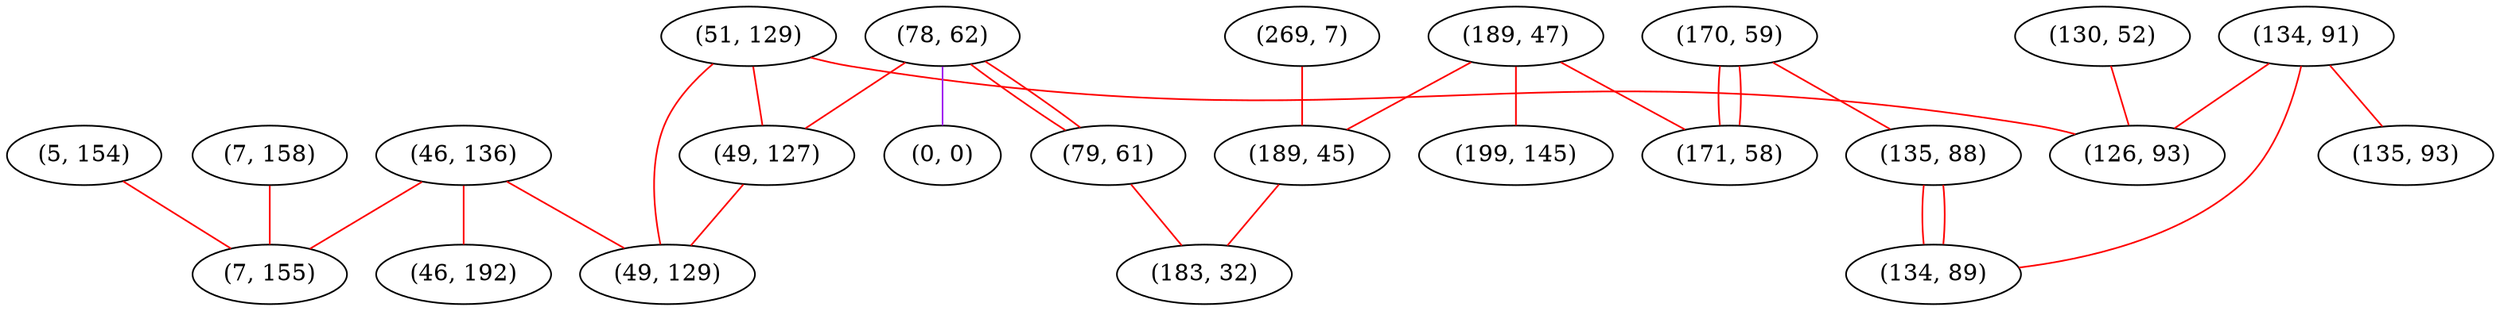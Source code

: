 graph "" {
"(5, 154)";
"(189, 47)";
"(46, 136)";
"(51, 129)";
"(78, 62)";
"(130, 52)";
"(7, 158)";
"(269, 7)";
"(170, 59)";
"(199, 145)";
"(134, 91)";
"(0, 0)";
"(7, 155)";
"(49, 127)";
"(171, 58)";
"(189, 45)";
"(135, 93)";
"(135, 88)";
"(49, 129)";
"(126, 93)";
"(134, 89)";
"(79, 61)";
"(183, 32)";
"(46, 192)";
"(5, 154)" -- "(7, 155)"  [color=red, key=0, weight=1];
"(189, 47)" -- "(171, 58)"  [color=red, key=0, weight=1];
"(189, 47)" -- "(189, 45)"  [color=red, key=0, weight=1];
"(189, 47)" -- "(199, 145)"  [color=red, key=0, weight=1];
"(46, 136)" -- "(7, 155)"  [color=red, key=0, weight=1];
"(46, 136)" -- "(46, 192)"  [color=red, key=0, weight=1];
"(46, 136)" -- "(49, 129)"  [color=red, key=0, weight=1];
"(51, 129)" -- "(49, 129)"  [color=red, key=0, weight=1];
"(51, 129)" -- "(126, 93)"  [color=red, key=0, weight=1];
"(51, 129)" -- "(49, 127)"  [color=red, key=0, weight=1];
"(78, 62)" -- "(79, 61)"  [color=red, key=0, weight=1];
"(78, 62)" -- "(79, 61)"  [color=red, key=1, weight=1];
"(78, 62)" -- "(0, 0)"  [color=purple, key=0, weight=4];
"(78, 62)" -- "(49, 127)"  [color=red, key=0, weight=1];
"(130, 52)" -- "(126, 93)"  [color=red, key=0, weight=1];
"(7, 158)" -- "(7, 155)"  [color=red, key=0, weight=1];
"(269, 7)" -- "(189, 45)"  [color=red, key=0, weight=1];
"(170, 59)" -- "(171, 58)"  [color=red, key=0, weight=1];
"(170, 59)" -- "(171, 58)"  [color=red, key=1, weight=1];
"(170, 59)" -- "(135, 88)"  [color=red, key=0, weight=1];
"(134, 91)" -- "(134, 89)"  [color=red, key=0, weight=1];
"(134, 91)" -- "(135, 93)"  [color=red, key=0, weight=1];
"(134, 91)" -- "(126, 93)"  [color=red, key=0, weight=1];
"(49, 127)" -- "(49, 129)"  [color=red, key=0, weight=1];
"(189, 45)" -- "(183, 32)"  [color=red, key=0, weight=1];
"(135, 88)" -- "(134, 89)"  [color=red, key=0, weight=1];
"(135, 88)" -- "(134, 89)"  [color=red, key=1, weight=1];
"(79, 61)" -- "(183, 32)"  [color=red, key=0, weight=1];
}
